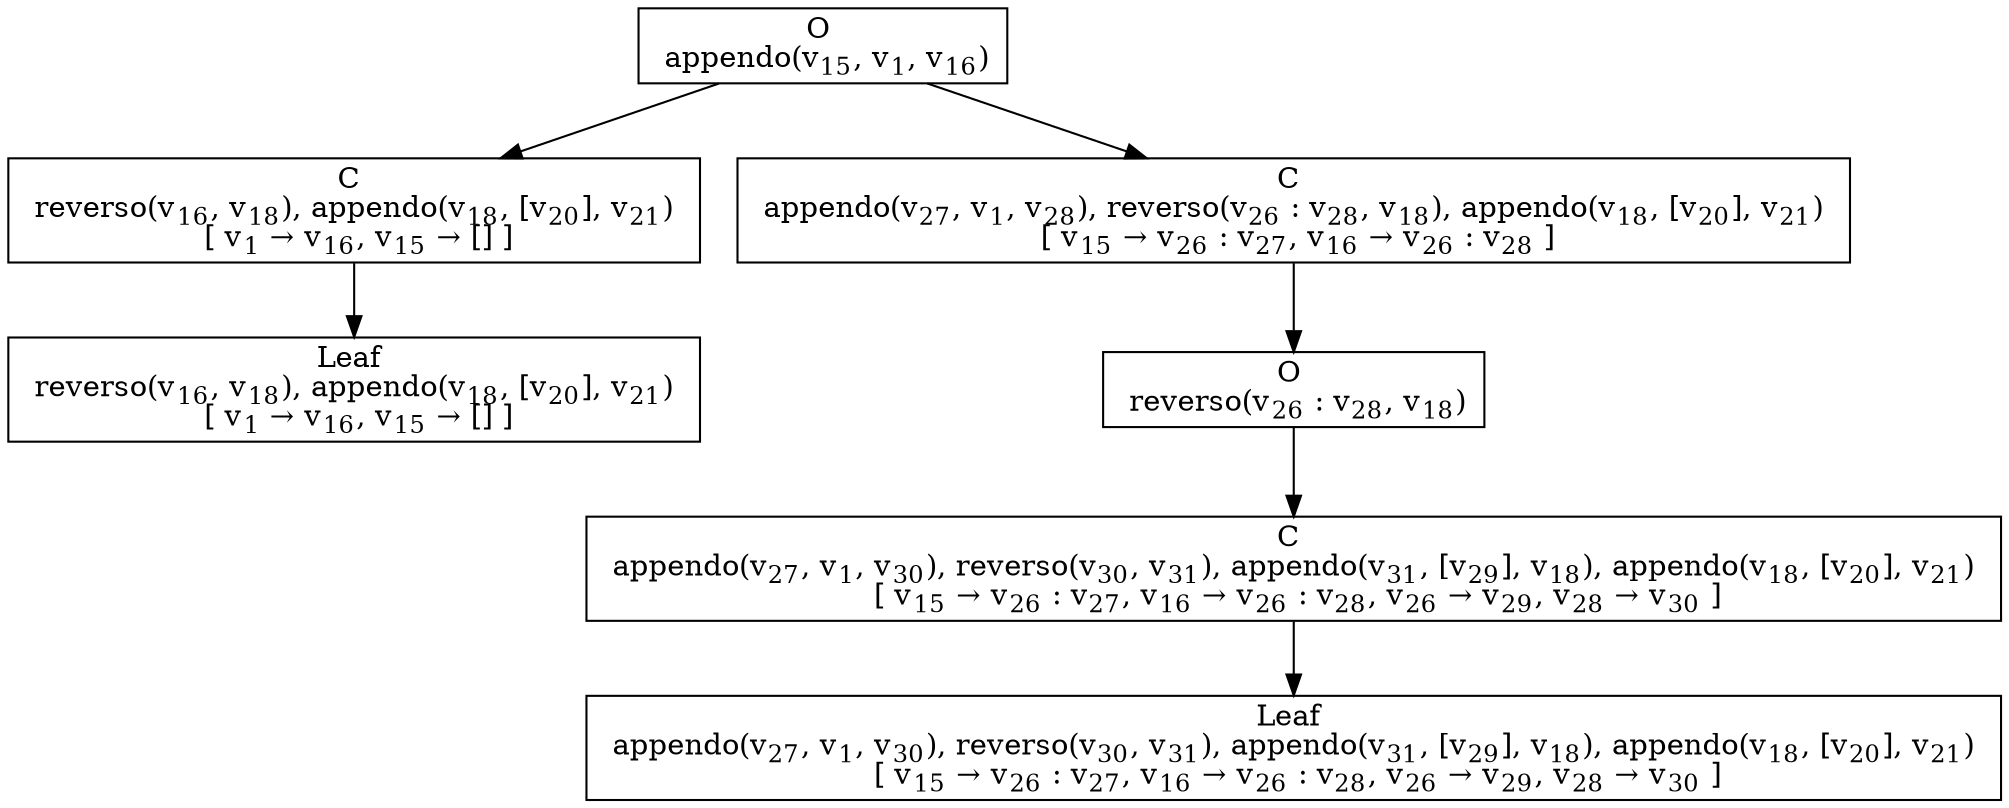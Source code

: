 digraph {
    graph [rankdir=TB
          ,bgcolor=transparent];
    node [shape=box
         ,fillcolor=white
         ,style=filled];
    0 [label=<O <BR/> appendo(v<SUB>15</SUB>, v<SUB>1</SUB>, v<SUB>16</SUB>)>];
    1 [label=<C <BR/> reverso(v<SUB>16</SUB>, v<SUB>18</SUB>), appendo(v<SUB>18</SUB>, [v<SUB>20</SUB>], v<SUB>21</SUB>) <BR/>  [ v<SUB>1</SUB> &rarr; v<SUB>16</SUB>, v<SUB>15</SUB> &rarr; [] ] >];
    2 [label=<C <BR/> appendo(v<SUB>27</SUB>, v<SUB>1</SUB>, v<SUB>28</SUB>), reverso(v<SUB>26</SUB> : v<SUB>28</SUB>, v<SUB>18</SUB>), appendo(v<SUB>18</SUB>, [v<SUB>20</SUB>], v<SUB>21</SUB>) <BR/>  [ v<SUB>15</SUB> &rarr; v<SUB>26</SUB> : v<SUB>27</SUB>, v<SUB>16</SUB> &rarr; v<SUB>26</SUB> : v<SUB>28</SUB> ] >];
    3 [label=<Leaf <BR/> reverso(v<SUB>16</SUB>, v<SUB>18</SUB>), appendo(v<SUB>18</SUB>, [v<SUB>20</SUB>], v<SUB>21</SUB>) <BR/>  [ v<SUB>1</SUB> &rarr; v<SUB>16</SUB>, v<SUB>15</SUB> &rarr; [] ] >];
    4 [label=<O <BR/> reverso(v<SUB>26</SUB> : v<SUB>28</SUB>, v<SUB>18</SUB>)>];
    5 [label=<C <BR/> appendo(v<SUB>27</SUB>, v<SUB>1</SUB>, v<SUB>30</SUB>), reverso(v<SUB>30</SUB>, v<SUB>31</SUB>), appendo(v<SUB>31</SUB>, [v<SUB>29</SUB>], v<SUB>18</SUB>), appendo(v<SUB>18</SUB>, [v<SUB>20</SUB>], v<SUB>21</SUB>) <BR/>  [ v<SUB>15</SUB> &rarr; v<SUB>26</SUB> : v<SUB>27</SUB>, v<SUB>16</SUB> &rarr; v<SUB>26</SUB> : v<SUB>28</SUB>, v<SUB>26</SUB> &rarr; v<SUB>29</SUB>, v<SUB>28</SUB> &rarr; v<SUB>30</SUB> ] >];
    6 [label=<Leaf <BR/> appendo(v<SUB>27</SUB>, v<SUB>1</SUB>, v<SUB>30</SUB>), reverso(v<SUB>30</SUB>, v<SUB>31</SUB>), appendo(v<SUB>31</SUB>, [v<SUB>29</SUB>], v<SUB>18</SUB>), appendo(v<SUB>18</SUB>, [v<SUB>20</SUB>], v<SUB>21</SUB>) <BR/>  [ v<SUB>15</SUB> &rarr; v<SUB>26</SUB> : v<SUB>27</SUB>, v<SUB>16</SUB> &rarr; v<SUB>26</SUB> : v<SUB>28</SUB>, v<SUB>26</SUB> &rarr; v<SUB>29</SUB>, v<SUB>28</SUB> &rarr; v<SUB>30</SUB> ] >];
    0 -> 1 [label=""];
    0 -> 2 [label=""];
    1 -> 3 [label=""];
    2 -> 4 [label=""];
    4 -> 5 [label=""];
    5 -> 6 [label=""];
}